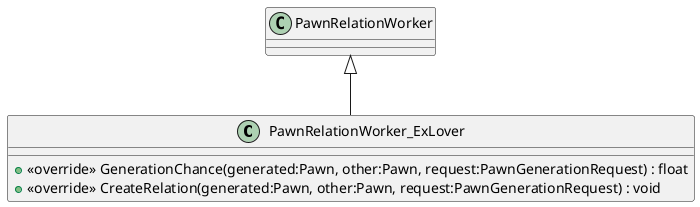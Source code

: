 @startuml
class PawnRelationWorker_ExLover {
    + <<override>> GenerationChance(generated:Pawn, other:Pawn, request:PawnGenerationRequest) : float
    + <<override>> CreateRelation(generated:Pawn, other:Pawn, request:PawnGenerationRequest) : void
}
PawnRelationWorker <|-- PawnRelationWorker_ExLover
@enduml
